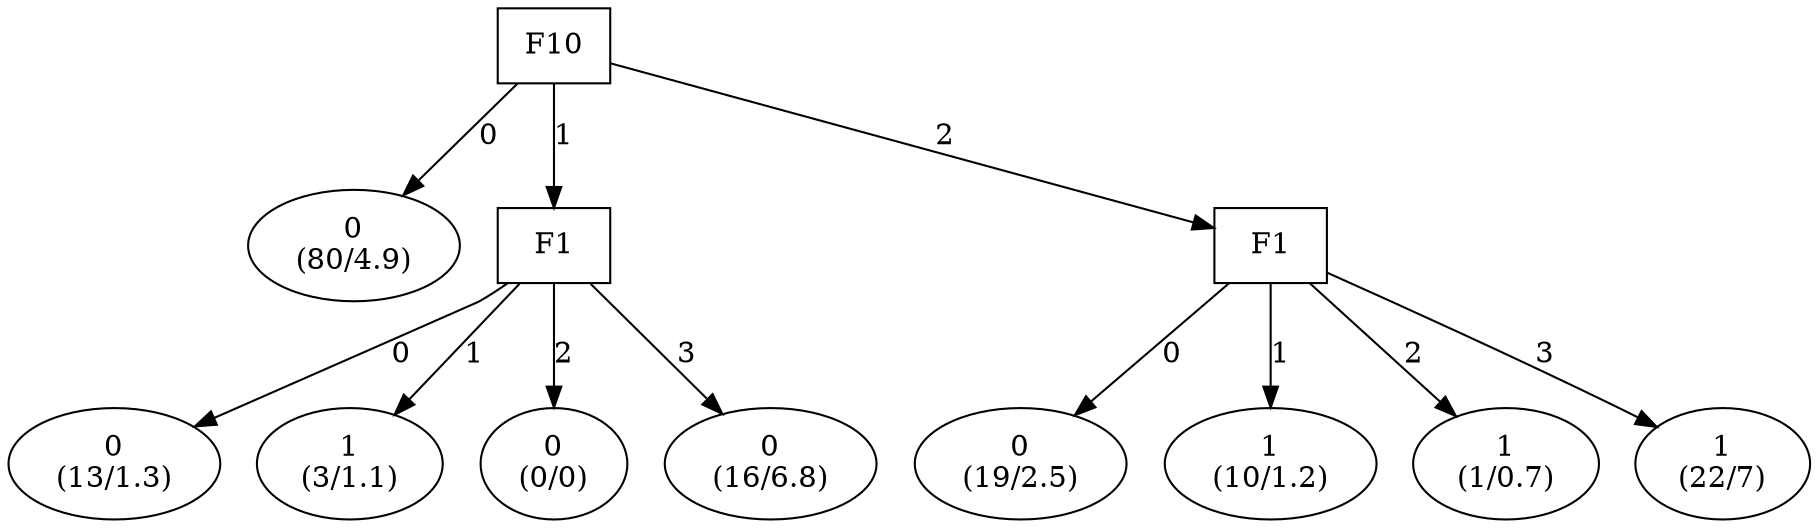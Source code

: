 digraph YaDT {
n0 [ shape=box, label="F10\n"]
n0 -> n1 [label="0"]
n1 [ shape=ellipse, label="0\n(80/4.9)"]
n0 -> n2 [label="1"]
n2 [ shape=box, label="F1\n"]
n2 -> n3 [label="0"]
n3 [ shape=ellipse, label="0\n(13/1.3)"]
n2 -> n4 [label="1"]
n4 [ shape=ellipse, label="1\n(3/1.1)"]
n2 -> n5 [label="2"]
n5 [ shape=ellipse, label="0\n(0/0)"]
n2 -> n6 [label="3"]
n6 [ shape=ellipse, label="0\n(16/6.8)"]
n0 -> n8 [label="2"]
n8 [ shape=box, label="F1\n"]
n8 -> n9 [label="0"]
n9 [ shape=ellipse, label="0\n(19/2.5)"]
n8 -> n10 [label="1"]
n10 [ shape=ellipse, label="1\n(10/1.2)"]
n8 -> n11 [label="2"]
n11 [ shape=ellipse, label="1\n(1/0.7)"]
n8 -> n12 [label="3"]
n12 [ shape=ellipse, label="1\n(22/7)"]
}
